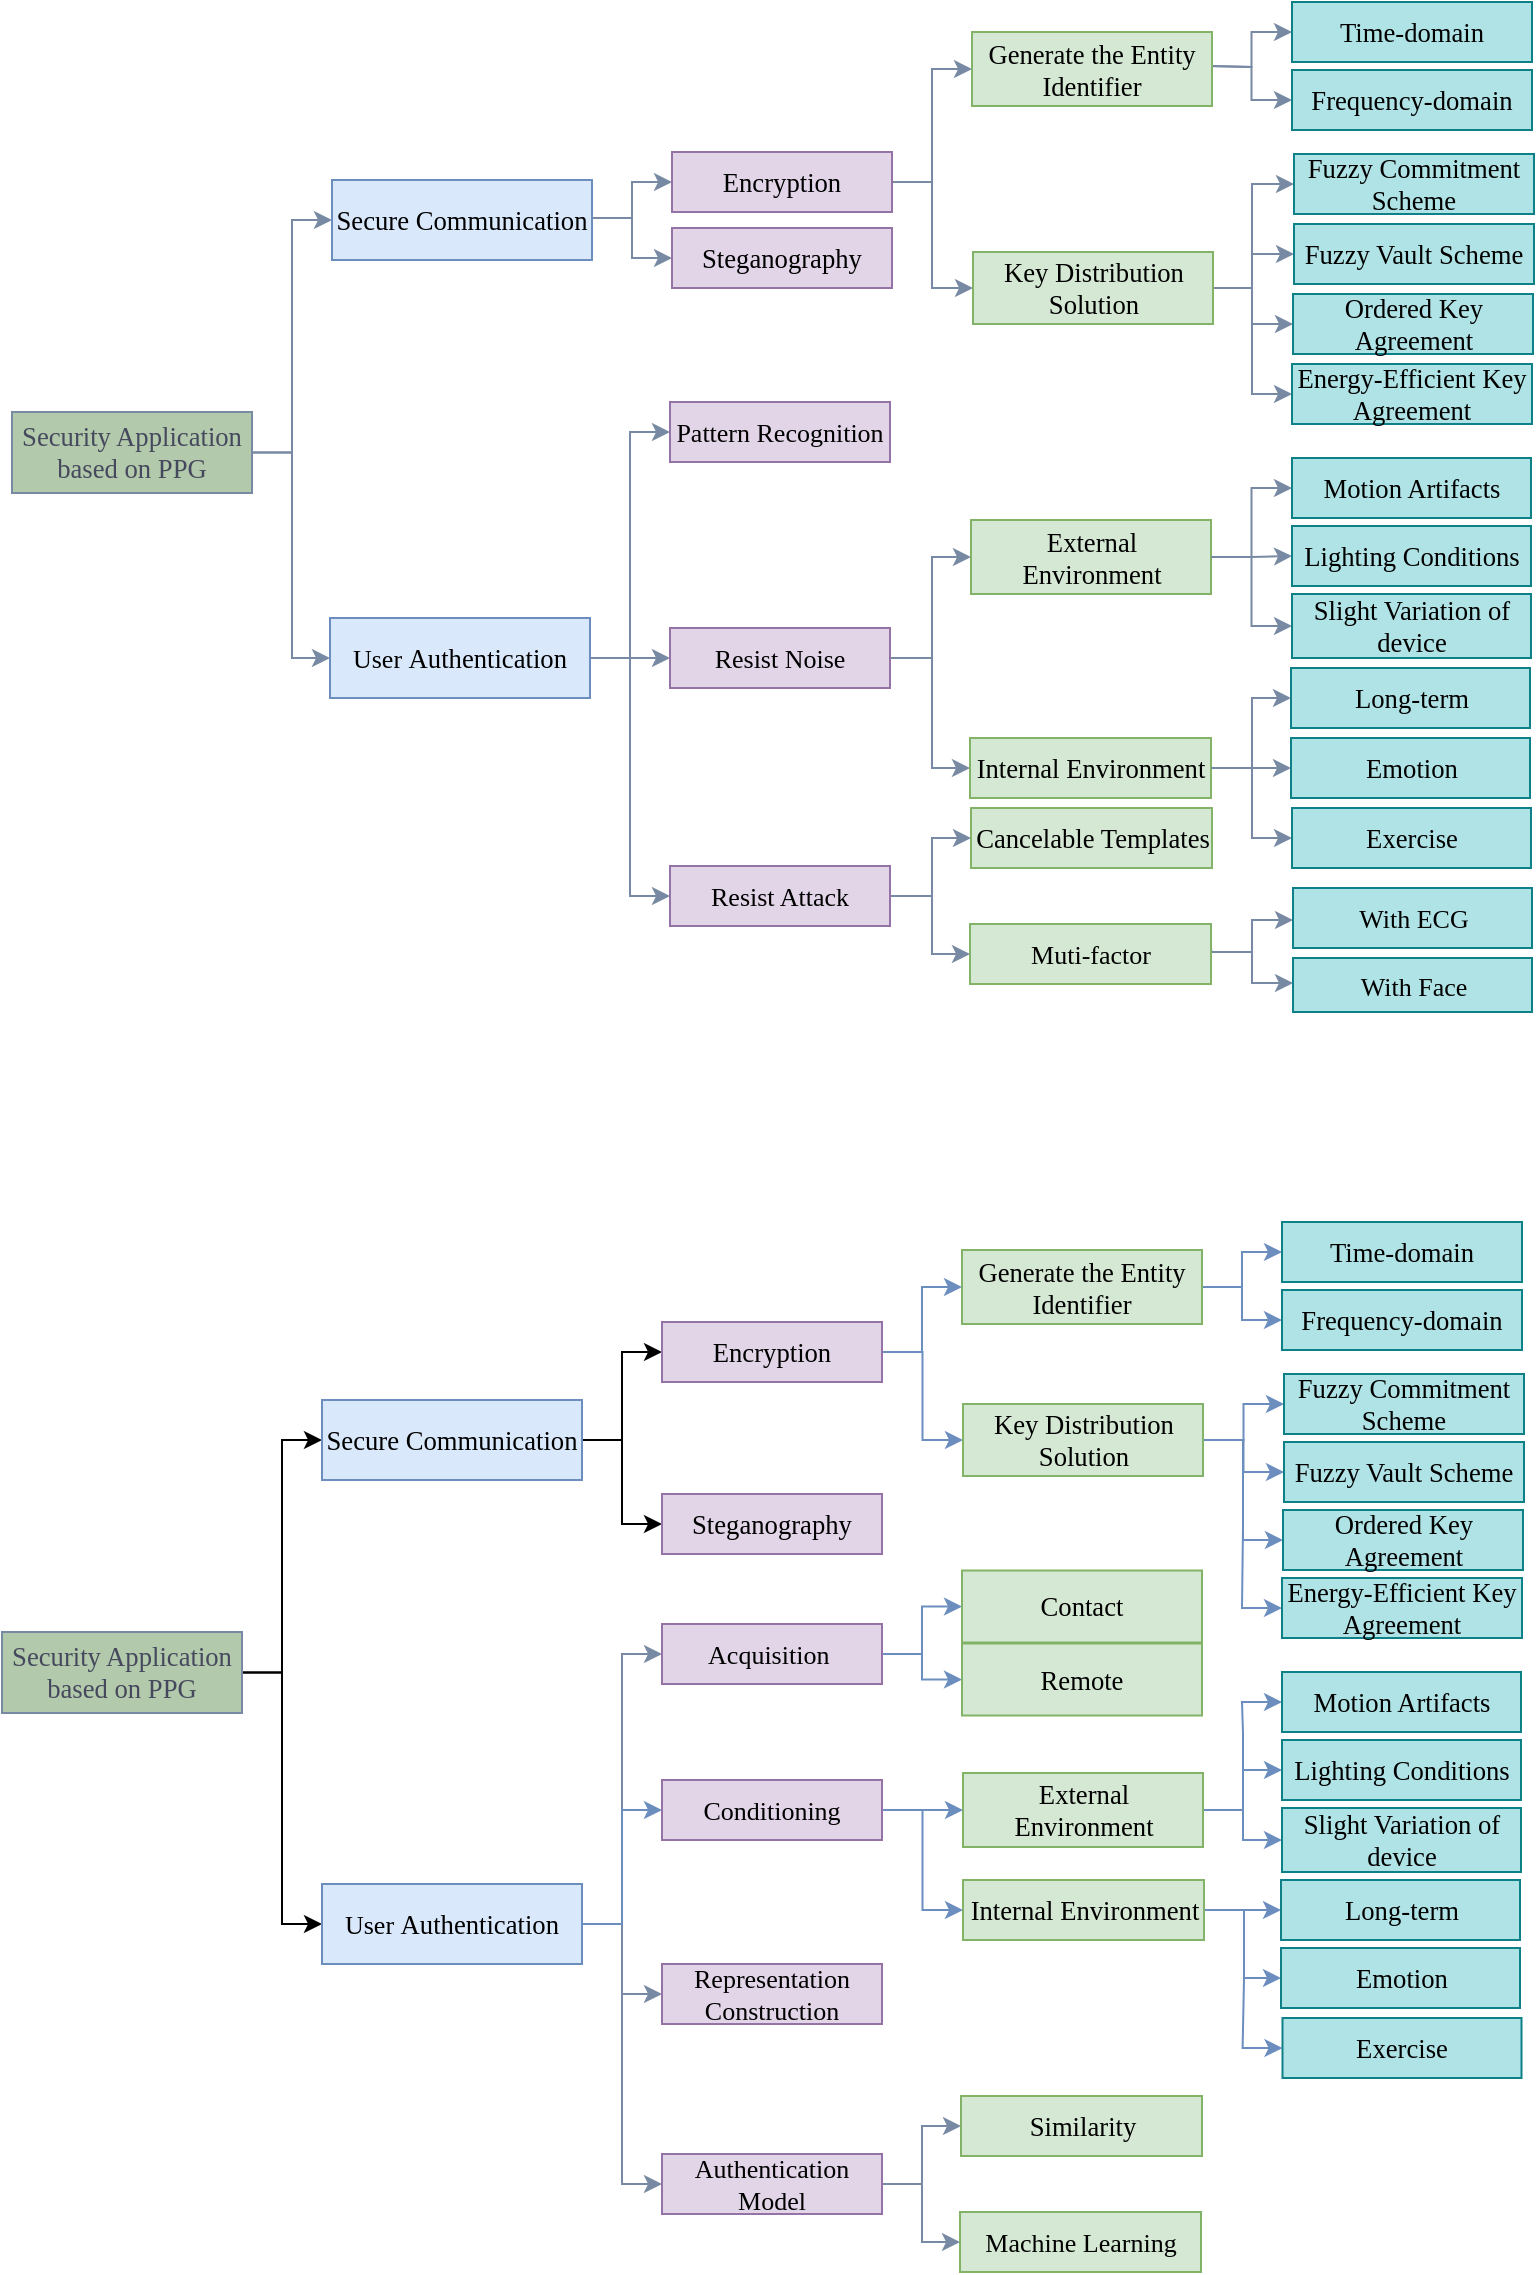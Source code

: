 <mxfile version="20.5.1" type="github">
  <diagram id="R2lEEEUBdFMjLlhIrx00" name="Page-1">
    <mxGraphModel dx="1426" dy="887" grid="1" gridSize="10" guides="1" tooltips="1" connect="1" arrows="1" fold="1" page="1" pageScale="1" pageWidth="850" pageHeight="1100" math="0" shadow="0" extFonts="Permanent Marker^https://fonts.googleapis.com/css?family=Permanent+Marker">
      <root>
        <mxCell id="0" />
        <mxCell id="1" parent="0" />
        <mxCell id="hjBMN0ESbZGBYcGNyfqj-2" style="edgeStyle=orthogonalEdgeStyle;rounded=0;orthogonalLoop=1;jettySize=auto;html=1;entryX=0;entryY=0.5;entryDx=0;entryDy=0;fillColor=#B2C9AB;strokeColor=#788AA3;fontColor=#46495D;exitX=1;exitY=0.5;exitDx=0;exitDy=0;" parent="1" source="7kK_4Ma0JGCiKMvr0xMD-1" target="hjBMN0ESbZGBYcGNyfqj-1" edge="1">
          <mxGeometry relative="1" as="geometry">
            <Array as="points">
              <mxPoint x="190" y="225" />
              <mxPoint x="190" y="109" />
            </Array>
            <mxPoint x="180" y="168.5" as="sourcePoint" />
            <mxPoint x="220" y="49" as="targetPoint" />
          </mxGeometry>
        </mxCell>
        <mxCell id="hjBMN0ESbZGBYcGNyfqj-22" style="edgeStyle=orthogonalEdgeStyle;rounded=0;orthogonalLoop=1;jettySize=auto;html=1;fillColor=#B2C9AB;strokeColor=#788AA3;fontColor=#46495D;exitX=1;exitY=0.5;exitDx=0;exitDy=0;entryX=0;entryY=0.5;entryDx=0;entryDy=0;" parent="1" source="7kK_4Ma0JGCiKMvr0xMD-1" target="O8F0JCfiDlLxA4v2om1o-1" edge="1">
          <mxGeometry relative="1" as="geometry">
            <mxPoint x="140" y="335" as="targetPoint" />
            <Array as="points">
              <mxPoint x="190" y="225" />
              <mxPoint x="190" y="328" />
            </Array>
            <mxPoint x="180" y="168.5" as="sourcePoint" />
          </mxGeometry>
        </mxCell>
        <mxCell id="7kK_4Ma0JGCiKMvr0xMD-1" value="&lt;span style=&quot;font-size: 10pt&quot;&gt;&lt;font face=&quot;Times New Roman&quot;&gt;Security Application based on PPG&lt;/font&gt;&lt;/span&gt;" style="rounded=0;whiteSpace=wrap;html=1;fillColor=#B2C9AB;strokeColor=#788AA3;fontColor=#46495D;" parent="1" vertex="1">
          <mxGeometry x="50" y="205" width="120" height="40.5" as="geometry" />
        </mxCell>
        <mxCell id="hjBMN0ESbZGBYcGNyfqj-33" style="edgeStyle=orthogonalEdgeStyle;rounded=0;orthogonalLoop=1;jettySize=auto;html=1;entryX=0;entryY=0.5;entryDx=0;entryDy=0;fillColor=#B2C9AB;strokeColor=#788AA3;exitX=1;exitY=0.5;exitDx=0;exitDy=0;fontColor=#46495D;" parent="1" source="O8F0JCfiDlLxA4v2om1o-4" target="hjBMN0ESbZGBYcGNyfqj-32" edge="1">
          <mxGeometry relative="1" as="geometry">
            <mxPoint x="586.5" y="379.93" as="sourcePoint" />
            <Array as="points">
              <mxPoint x="510" y="328" />
              <mxPoint x="510" y="277" />
            </Array>
          </mxGeometry>
        </mxCell>
        <mxCell id="hjBMN0ESbZGBYcGNyfqj-52" style="edgeStyle=orthogonalEdgeStyle;rounded=0;orthogonalLoop=1;jettySize=auto;html=1;entryX=0;entryY=0.5;entryDx=0;entryDy=0;fillColor=#B2C9AB;strokeColor=#788AA3;exitX=1;exitY=0.5;exitDx=0;exitDy=0;fontColor=#46495D;" parent="1" source="O8F0JCfiDlLxA4v2om1o-4" target="hjBMN0ESbZGBYcGNyfqj-51" edge="1">
          <mxGeometry relative="1" as="geometry">
            <mxPoint x="586.5" y="379.93" as="sourcePoint" />
            <Array as="points">
              <mxPoint x="510" y="328" />
              <mxPoint x="510" y="383" />
            </Array>
          </mxGeometry>
        </mxCell>
        <mxCell id="hjBMN0ESbZGBYcGNyfqj-8" style="edgeStyle=orthogonalEdgeStyle;rounded=0;orthogonalLoop=1;jettySize=auto;html=1;entryX=0;entryY=0.5;entryDx=0;entryDy=0;fillColor=#B2C9AB;strokeColor=#788AA3;fontColor=#46495D;" parent="1" target="hjBMN0ESbZGBYcGNyfqj-6" edge="1">
          <mxGeometry relative="1" as="geometry">
            <mxPoint x="340" y="118" as="sourcePoint" />
            <Array as="points">
              <mxPoint x="340" y="108" />
              <mxPoint x="360" y="108" />
              <mxPoint x="360" y="90" />
            </Array>
          </mxGeometry>
        </mxCell>
        <mxCell id="hjBMN0ESbZGBYcGNyfqj-9" style="edgeStyle=orthogonalEdgeStyle;rounded=0;orthogonalLoop=1;jettySize=auto;html=1;entryX=0;entryY=0.5;entryDx=0;entryDy=0;fillColor=#B2C9AB;strokeColor=#788AA3;fontColor=#46495D;" parent="1" target="hjBMN0ESbZGBYcGNyfqj-7" edge="1">
          <mxGeometry relative="1" as="geometry">
            <mxPoint x="340" y="108" as="sourcePoint" />
            <Array as="points">
              <mxPoint x="340" y="108" />
              <mxPoint x="360" y="108" />
              <mxPoint x="360" y="128" />
            </Array>
          </mxGeometry>
        </mxCell>
        <mxCell id="hjBMN0ESbZGBYcGNyfqj-1" value="&lt;span style=&quot;font-size: 10pt&quot;&gt;&lt;font face=&quot;Times New Roman&quot;&gt;Secure Communication&lt;/font&gt;&lt;/span&gt;" style="rounded=0;whiteSpace=wrap;html=1;fillColor=#dae8fc;strokeColor=#6c8ebf;" parent="1" vertex="1">
          <mxGeometry x="210" y="89" width="130" height="40" as="geometry" />
        </mxCell>
        <mxCell id="hjBMN0ESbZGBYcGNyfqj-12" style="edgeStyle=orthogonalEdgeStyle;rounded=0;orthogonalLoop=1;jettySize=auto;html=1;entryX=0;entryY=0.5;entryDx=0;entryDy=0;fillColor=#B2C9AB;strokeColor=#788AA3;fontColor=#46495D;exitX=1;exitY=0.5;exitDx=0;exitDy=0;" parent="1" source="hjBMN0ESbZGBYcGNyfqj-6" target="hjBMN0ESbZGBYcGNyfqj-10" edge="1">
          <mxGeometry relative="1" as="geometry">
            <mxPoint x="490.5" y="98.034" as="sourcePoint" />
            <Array as="points">
              <mxPoint x="510" y="90" />
              <mxPoint x="510" y="34" />
            </Array>
          </mxGeometry>
        </mxCell>
        <mxCell id="hjBMN0ESbZGBYcGNyfqj-13" style="edgeStyle=orthogonalEdgeStyle;rounded=0;orthogonalLoop=1;jettySize=auto;html=1;entryX=0;entryY=0.5;entryDx=0;entryDy=0;fillColor=#B2C9AB;strokeColor=#788AA3;fontColor=#46495D;exitX=1;exitY=0.5;exitDx=0;exitDy=0;" parent="1" source="hjBMN0ESbZGBYcGNyfqj-6" target="hjBMN0ESbZGBYcGNyfqj-11" edge="1">
          <mxGeometry relative="1" as="geometry">
            <mxPoint x="490.5" y="98.034" as="sourcePoint" />
            <Array as="points">
              <mxPoint x="510" y="90" />
              <mxPoint x="510" y="143" />
            </Array>
          </mxGeometry>
        </mxCell>
        <mxCell id="hjBMN0ESbZGBYcGNyfqj-6" value="&lt;span style=&quot;font-family: &amp;#34;noto_regular&amp;#34; ; font-size: 10pt&quot;&gt;Encryption&lt;/span&gt;" style="rounded=0;whiteSpace=wrap;html=1;fillColor=#e1d5e7;strokeColor=#9673a6;" parent="1" vertex="1">
          <mxGeometry x="380" y="75" width="110" height="30" as="geometry" />
        </mxCell>
        <mxCell id="hjBMN0ESbZGBYcGNyfqj-7" value="&lt;span style=&quot;font-family: &amp;#34;noto_regular&amp;#34; ; font-size: 10pt&quot;&gt;Steganography&lt;/span&gt;" style="rounded=0;whiteSpace=wrap;html=1;fillColor=#e1d5e7;strokeColor=#9673a6;" parent="1" vertex="1">
          <mxGeometry x="380" y="113" width="110" height="30" as="geometry" />
        </mxCell>
        <mxCell id="O8F0JCfiDlLxA4v2om1o-10" style="edgeStyle=orthogonalEdgeStyle;rounded=0;orthogonalLoop=1;jettySize=auto;html=1;entryX=0;entryY=0.5;entryDx=0;entryDy=0;fillColor=#B2C9AB;strokeColor=#788AA3;fontColor=#46495D;" parent="1" target="O8F0JCfiDlLxA4v2om1o-11" edge="1">
          <mxGeometry relative="1" as="geometry">
            <mxPoint x="676.5" y="-11" as="targetPoint" />
            <mxPoint x="648.5" y="32" as="sourcePoint" />
          </mxGeometry>
        </mxCell>
        <mxCell id="O8F0JCfiDlLxA4v2om1o-13" style="edgeStyle=orthogonalEdgeStyle;rounded=0;orthogonalLoop=1;jettySize=auto;html=1;entryX=0;entryY=0.5;entryDx=0;entryDy=0;fillColor=#B2C9AB;strokeColor=#788AA3;fontColor=#46495D;" parent="1" target="O8F0JCfiDlLxA4v2om1o-12" edge="1">
          <mxGeometry relative="1" as="geometry">
            <mxPoint x="648.5" y="32" as="sourcePoint" />
          </mxGeometry>
        </mxCell>
        <mxCell id="hjBMN0ESbZGBYcGNyfqj-10" value="&lt;span style=&quot;font-family: &amp;#34;noto_regular&amp;#34; ; font-size: 10pt&quot;&gt;Generate the Entity Identifier&lt;/span&gt;" style="rounded=0;whiteSpace=wrap;html=1;fillColor=#d5e8d4;strokeColor=#82b366;" parent="1" vertex="1">
          <mxGeometry x="530" y="15" width="120" height="37" as="geometry" />
        </mxCell>
        <mxCell id="hjBMN0ESbZGBYcGNyfqj-18" style="edgeStyle=orthogonalEdgeStyle;rounded=0;orthogonalLoop=1;jettySize=auto;html=1;entryX=0;entryY=0.5;entryDx=0;entryDy=0;fillColor=#B2C9AB;strokeColor=#788AA3;fontColor=#46495D;" parent="1" source="hjBMN0ESbZGBYcGNyfqj-11" target="hjBMN0ESbZGBYcGNyfqj-14" edge="1">
          <mxGeometry relative="1" as="geometry">
            <Array as="points">
              <mxPoint x="670" y="143" />
              <mxPoint x="670" y="91" />
            </Array>
          </mxGeometry>
        </mxCell>
        <mxCell id="hjBMN0ESbZGBYcGNyfqj-19" style="edgeStyle=orthogonalEdgeStyle;rounded=0;orthogonalLoop=1;jettySize=auto;html=1;fillColor=#B2C9AB;strokeColor=#788AA3;entryX=0;entryY=0.5;entryDx=0;entryDy=0;fontColor=#46495D;" parent="1" source="hjBMN0ESbZGBYcGNyfqj-11" target="hjBMN0ESbZGBYcGNyfqj-15" edge="1">
          <mxGeometry relative="1" as="geometry">
            <Array as="points">
              <mxPoint x="670" y="143" />
              <mxPoint x="670" y="126" />
            </Array>
          </mxGeometry>
        </mxCell>
        <mxCell id="hjBMN0ESbZGBYcGNyfqj-20" style="edgeStyle=orthogonalEdgeStyle;rounded=0;orthogonalLoop=1;jettySize=auto;html=1;entryX=0;entryY=0.5;entryDx=0;entryDy=0;fillColor=#B2C9AB;strokeColor=#788AA3;fontColor=#46495D;" parent="1" source="hjBMN0ESbZGBYcGNyfqj-11" target="hjBMN0ESbZGBYcGNyfqj-16" edge="1">
          <mxGeometry relative="1" as="geometry">
            <Array as="points">
              <mxPoint x="670" y="143" />
              <mxPoint x="670" y="161" />
            </Array>
          </mxGeometry>
        </mxCell>
        <mxCell id="hjBMN0ESbZGBYcGNyfqj-21" style="edgeStyle=orthogonalEdgeStyle;rounded=0;orthogonalLoop=1;jettySize=auto;html=1;entryX=0;entryY=0.5;entryDx=0;entryDy=0;fillColor=#B2C9AB;strokeColor=#788AA3;fontColor=#46495D;" parent="1" source="hjBMN0ESbZGBYcGNyfqj-11" target="hjBMN0ESbZGBYcGNyfqj-17" edge="1">
          <mxGeometry relative="1" as="geometry">
            <Array as="points">
              <mxPoint x="670" y="143" />
              <mxPoint x="670" y="196" />
            </Array>
          </mxGeometry>
        </mxCell>
        <mxCell id="hjBMN0ESbZGBYcGNyfqj-11" value="&lt;span style=&quot;font-family: &amp;#34;noto_regular&amp;#34; ; font-size: 10pt&quot;&gt;Key Distribution Solution&lt;/span&gt;" style="rounded=0;whiteSpace=wrap;html=1;fillColor=#d5e8d4;strokeColor=#82b366;" parent="1" vertex="1">
          <mxGeometry x="530.5" y="125" width="120" height="36" as="geometry" />
        </mxCell>
        <mxCell id="hjBMN0ESbZGBYcGNyfqj-14" value="&lt;span style=&quot;font-size: 10pt&quot;&gt;&lt;font face=&quot;Times New Roman&quot;&gt;Fuzzy Commitment Scheme&lt;/font&gt;&lt;/span&gt;" style="rounded=0;whiteSpace=wrap;html=1;fillColor=#b0e3e6;strokeColor=#0e8088;" parent="1" vertex="1">
          <mxGeometry x="691" y="76" width="120" height="30" as="geometry" />
        </mxCell>
        <mxCell id="hjBMN0ESbZGBYcGNyfqj-15" value="&lt;span style=&quot;font-family: &amp;#34;noto_regular&amp;#34; ; font-size: 10pt&quot;&gt;Fuzzy Vault Scheme&lt;/span&gt;" style="rounded=0;whiteSpace=wrap;html=1;fillColor=#b0e3e6;strokeColor=#0e8088;" parent="1" vertex="1">
          <mxGeometry x="691" y="111" width="120" height="30" as="geometry" />
        </mxCell>
        <mxCell id="hjBMN0ESbZGBYcGNyfqj-16" value="&lt;span style=&quot;font-size: 10pt&quot;&gt;&lt;font face=&quot;Times New Roman&quot;&gt;Ordered Key Agreement&lt;/font&gt;&lt;/span&gt;" style="rounded=0;whiteSpace=wrap;html=1;fillColor=#b0e3e6;strokeColor=#0e8088;" parent="1" vertex="1">
          <mxGeometry x="690.5" y="146" width="120" height="30" as="geometry" />
        </mxCell>
        <mxCell id="hjBMN0ESbZGBYcGNyfqj-17" value="&lt;span style=&quot;font-family: &amp;#34;noto_regular&amp;#34; ; font-size: 10pt&quot;&gt;Energy-Efficient Key Agreement&lt;/span&gt;" style="rounded=0;whiteSpace=wrap;html=1;fillColor=#b0e3e6;strokeColor=#0e8088;" parent="1" vertex="1">
          <mxGeometry x="690" y="181" width="120" height="30" as="geometry" />
        </mxCell>
        <mxCell id="hjBMN0ESbZGBYcGNyfqj-32" value="&lt;font face=&quot;noto_regular&quot;&gt;&lt;span style=&quot;font-size: 13.333px&quot;&gt;External Environment&lt;/span&gt;&lt;/font&gt;" style="rounded=0;whiteSpace=wrap;html=1;fillColor=#d5e8d4;strokeColor=#82b366;" parent="1" vertex="1">
          <mxGeometry x="529.5" y="259" width="120" height="37" as="geometry" />
        </mxCell>
        <mxCell id="hjBMN0ESbZGBYcGNyfqj-42" style="edgeStyle=orthogonalEdgeStyle;rounded=0;orthogonalLoop=1;jettySize=auto;html=1;entryX=0;entryY=0.5;entryDx=0;entryDy=0;fillColor=#B2C9AB;strokeColor=#788AA3;exitX=1;exitY=0.5;exitDx=0;exitDy=0;fontColor=#46495D;" parent="1" source="hjBMN0ESbZGBYcGNyfqj-32" target="hjBMN0ESbZGBYcGNyfqj-41" edge="1">
          <mxGeometry relative="1" as="geometry">
            <mxPoint x="686.5" y="341.875" as="sourcePoint" />
          </mxGeometry>
        </mxCell>
        <mxCell id="hjBMN0ESbZGBYcGNyfqj-44" style="edgeStyle=orthogonalEdgeStyle;rounded=0;orthogonalLoop=1;jettySize=auto;html=1;entryX=0;entryY=0.5;entryDx=0;entryDy=0;fillColor=#B2C9AB;strokeColor=#788AA3;exitX=1;exitY=0.5;exitDx=0;exitDy=0;fontColor=#46495D;" parent="1" source="hjBMN0ESbZGBYcGNyfqj-32" target="hjBMN0ESbZGBYcGNyfqj-43" edge="1">
          <mxGeometry relative="1" as="geometry">
            <mxPoint x="686.5" y="341.875" as="sourcePoint" />
          </mxGeometry>
        </mxCell>
        <mxCell id="hjBMN0ESbZGBYcGNyfqj-46" style="edgeStyle=orthogonalEdgeStyle;rounded=0;orthogonalLoop=1;jettySize=auto;html=1;entryX=0;entryY=0.5;entryDx=0;entryDy=0;fillColor=#B2C9AB;strokeColor=#788AA3;exitX=1;exitY=0.5;exitDx=0;exitDy=0;fontColor=#46495D;" parent="1" source="hjBMN0ESbZGBYcGNyfqj-32" target="hjBMN0ESbZGBYcGNyfqj-45" edge="1">
          <mxGeometry relative="1" as="geometry">
            <mxPoint x="686.5" y="341.875" as="sourcePoint" />
          </mxGeometry>
        </mxCell>
        <mxCell id="hjBMN0ESbZGBYcGNyfqj-41" value="&lt;font face=&quot;noto_regular&quot;&gt;&lt;span style=&quot;font-size: 13.333px&quot;&gt;Motion Artifacts&lt;/span&gt;&lt;/font&gt;" style="rounded=0;whiteSpace=wrap;html=1;fillColor=#b0e3e6;strokeColor=#0e8088;" parent="1" vertex="1">
          <mxGeometry x="690" y="228" width="119.5" height="30" as="geometry" />
        </mxCell>
        <mxCell id="hjBMN0ESbZGBYcGNyfqj-43" value="&lt;font face=&quot;noto_regular&quot;&gt;&lt;span style=&quot;font-size: 13.333px&quot;&gt;Lighting Conditions&lt;/span&gt;&lt;/font&gt;" style="rounded=0;whiteSpace=wrap;html=1;fillColor=#b0e3e6;strokeColor=#0e8088;" parent="1" vertex="1">
          <mxGeometry x="690" y="262" width="119.5" height="30" as="geometry" />
        </mxCell>
        <mxCell id="hjBMN0ESbZGBYcGNyfqj-45" value="&lt;font face=&quot;noto_regular&quot;&gt;&lt;span style=&quot;font-size: 13.333px&quot;&gt;Slight Variation of device&lt;/span&gt;&lt;/font&gt;" style="rounded=0;whiteSpace=wrap;html=1;fillColor=#b0e3e6;strokeColor=#0e8088;" parent="1" vertex="1">
          <mxGeometry x="690" y="296" width="119.5" height="32" as="geometry" />
        </mxCell>
        <mxCell id="P1gJU2RYVf4zMhqUEynG-3" style="edgeStyle=orthogonalEdgeStyle;rounded=0;orthogonalLoop=1;jettySize=auto;html=1;entryX=0;entryY=0.5;entryDx=0;entryDy=0;fillColor=#dae8fc;strokeColor=#788AA3;" parent="1" source="hjBMN0ESbZGBYcGNyfqj-51" target="P1gJU2RYVf4zMhqUEynG-2" edge="1">
          <mxGeometry relative="1" as="geometry">
            <Array as="points">
              <mxPoint x="670" y="383" />
              <mxPoint x="670" y="418" />
            </Array>
          </mxGeometry>
        </mxCell>
        <mxCell id="hjBMN0ESbZGBYcGNyfqj-51" value="&lt;p&gt;&lt;font face=&quot;noto_regular&quot;&gt;&lt;span style=&quot;font-size: 13.333px&quot;&gt;Internal Environment&lt;/span&gt;&lt;/font&gt;&lt;br&gt;&lt;/p&gt;" style="rounded=0;whiteSpace=wrap;html=1;fillColor=#d5e8d4;strokeColor=#82b366;" parent="1" vertex="1">
          <mxGeometry x="529" y="368" width="120.5" height="30" as="geometry" />
        </mxCell>
        <mxCell id="b4B3xjfFz9crl8QR97iu-2" style="edgeStyle=orthogonalEdgeStyle;rounded=0;orthogonalLoop=1;jettySize=auto;html=1;entryX=0;entryY=0.5;entryDx=0;entryDy=0;fillColor=#dae8fc;strokeColor=#788AA3;" parent="1" source="O8F0JCfiDlLxA4v2om1o-1" target="b4B3xjfFz9crl8QR97iu-1" edge="1">
          <mxGeometry relative="1" as="geometry" />
        </mxCell>
        <mxCell id="b4B3xjfFz9crl8QR97iu-9" style="edgeStyle=orthogonalEdgeStyle;rounded=0;orthogonalLoop=1;jettySize=auto;html=1;exitX=1;exitY=0.5;exitDx=0;exitDy=0;entryX=0;entryY=0.5;entryDx=0;entryDy=0;strokeColor=#788AA3;" parent="1" source="O8F0JCfiDlLxA4v2om1o-1" target="O8F0JCfiDlLxA4v2om1o-4" edge="1">
          <mxGeometry relative="1" as="geometry" />
        </mxCell>
        <mxCell id="How9pRoRXHg1b7DyR9z6-4" style="edgeStyle=orthogonalEdgeStyle;orthogonalLoop=1;jettySize=auto;html=1;entryX=0;entryY=0.5;entryDx=0;entryDy=0;shadow=0;fillColor=#dae8fc;rounded=0;strokeColor=#788AA3;" parent="1" source="O8F0JCfiDlLxA4v2om1o-1" target="How9pRoRXHg1b7DyR9z6-1" edge="1">
          <mxGeometry relative="1" as="geometry" />
        </mxCell>
        <mxCell id="O8F0JCfiDlLxA4v2om1o-1" value="&lt;font face=&quot;Times New Roman&quot;&gt;User&amp;nbsp;&lt;span style=&quot;font-size: 10pt&quot;&gt;Authentication&lt;/span&gt;&lt;/font&gt;" style="rounded=0;whiteSpace=wrap;html=1;fontSize=13;fillColor=#dae8fc;strokeColor=#6c8ebf;" parent="1" vertex="1">
          <mxGeometry x="209" y="308" width="130" height="40" as="geometry" />
        </mxCell>
        <mxCell id="O8F0JCfiDlLxA4v2om1o-4" value="&lt;font face=&quot;Times New Roman&quot;&gt;Resist Noise&lt;/font&gt;" style="rounded=0;whiteSpace=wrap;html=1;fontSize=13;fillColor=#e1d5e7;strokeColor=#9673a6;" parent="1" vertex="1">
          <mxGeometry x="379" y="313" width="110" height="30" as="geometry" />
        </mxCell>
        <mxCell id="O8F0JCfiDlLxA4v2om1o-19" style="edgeStyle=orthogonalEdgeStyle;rounded=0;orthogonalLoop=1;jettySize=auto;html=1;entryX=0;entryY=0.5;entryDx=0;entryDy=0;fillColor=#B2C9AB;strokeColor=#788AA3;fontColor=#46495D;" parent="1" edge="1">
          <mxGeometry relative="1" as="geometry">
            <mxPoint x="650" y="475" as="sourcePoint" />
            <Array as="points">
              <mxPoint x="670" y="475" />
              <mxPoint x="670" y="459" />
            </Array>
            <mxPoint x="690.5" y="459" as="targetPoint" />
          </mxGeometry>
        </mxCell>
        <mxCell id="O8F0JCfiDlLxA4v2om1o-20" style="edgeStyle=orthogonalEdgeStyle;rounded=0;orthogonalLoop=1;jettySize=auto;html=1;entryX=0;entryY=0.5;entryDx=0;entryDy=0;fillColor=#B2C9AB;strokeColor=#788AA3;fontColor=#46495D;exitX=1.001;exitY=0.474;exitDx=0;exitDy=0;exitPerimeter=0;" parent="1" edge="1">
          <mxGeometry relative="1" as="geometry">
            <Array as="points">
              <mxPoint x="650" y="475" />
              <mxPoint x="670" y="475" />
              <mxPoint x="670" y="491" />
            </Array>
            <mxPoint x="649.62" y="473.22" as="sourcePoint" />
            <mxPoint x="690.5" y="490.5" as="targetPoint" />
          </mxGeometry>
        </mxCell>
        <mxCell id="O8F0JCfiDlLxA4v2om1o-6" value="&lt;font face=&quot;Times New Roman&quot;&gt;Muti-factor&lt;/font&gt;" style="rounded=0;whiteSpace=wrap;html=1;fontSize=13;fillColor=#d5e8d4;strokeColor=#82b366;" parent="1" vertex="1">
          <mxGeometry x="529" y="461" width="120.5" height="30" as="geometry" />
        </mxCell>
        <mxCell id="O8F0JCfiDlLxA4v2om1o-11" value="&lt;font face=&quot;Times New Roman&quot;&gt;&lt;span style=&quot;font-size: 10pt&quot;&gt;Time-&lt;/span&gt;&lt;span style=&quot;font-size: 13.333px&quot;&gt;domain&lt;/span&gt;&lt;br&gt;&lt;/font&gt;" style="rounded=0;whiteSpace=wrap;html=1;fillColor=#b0e3e6;strokeColor=#0e8088;" parent="1" vertex="1">
          <mxGeometry x="690" width="120" height="30" as="geometry" />
        </mxCell>
        <mxCell id="O8F0JCfiDlLxA4v2om1o-12" value="&lt;font face=&quot;Times New Roman&quot;&gt;&lt;span style=&quot;font-size: 13.333px&quot;&gt;Frequency-domain&lt;/span&gt;&lt;br&gt;&lt;/font&gt;" style="rounded=0;whiteSpace=wrap;html=1;fillColor=#b0e3e6;strokeColor=#0e8088;" parent="1" vertex="1">
          <mxGeometry x="690" y="34" width="120" height="30" as="geometry" />
        </mxCell>
        <mxCell id="O8F0JCfiDlLxA4v2om1o-16" value="&lt;font face=&quot;Times New Roman&quot;&gt;With&amp;nbsp;ECG&lt;/font&gt;" style="whiteSpace=wrap;html=1;rounded=0;fontSize=13;strokeColor=#0e8088;fillColor=#b0e3e6;" parent="1" vertex="1">
          <mxGeometry x="690.5" y="443" width="119.5" height="30" as="geometry" />
        </mxCell>
        <mxCell id="O8F0JCfiDlLxA4v2om1o-17" value="&lt;font face=&quot;Times New Roman&quot;&gt;With&amp;nbsp;Face&lt;/font&gt;" style="whiteSpace=wrap;html=1;rounded=0;fontSize=13;strokeColor=#0e8088;fillColor=#b0e3e6;" parent="1" vertex="1">
          <mxGeometry x="690.5" y="478" width="119.5" height="27" as="geometry" />
        </mxCell>
        <mxCell id="9mRMOqYm-txZokKRFZZr-3" value="&lt;font face=&quot;noto_regular&quot;&gt;&lt;span style=&quot;font-size: 13.333px&quot;&gt;Long-term&lt;/span&gt;&lt;/font&gt;" style="rounded=0;whiteSpace=wrap;html=1;fillColor=#b0e3e6;strokeColor=#0e8088;" parent="1" vertex="1">
          <mxGeometry x="689.5" y="333" width="119.5" height="30" as="geometry" />
        </mxCell>
        <mxCell id="9mRMOqYm-txZokKRFZZr-4" style="edgeStyle=orthogonalEdgeStyle;rounded=0;orthogonalLoop=1;jettySize=auto;html=1;fillColor=#B2C9AB;exitX=1;exitY=0.5;exitDx=0;exitDy=0;fontColor=#46495D;entryX=0;entryY=0.5;entryDx=0;entryDy=0;strokeColor=#788AA3;" parent="1" source="hjBMN0ESbZGBYcGNyfqj-51" target="9mRMOqYm-txZokKRFZZr-3" edge="1">
          <mxGeometry relative="1" as="geometry">
            <mxPoint x="676.5" y="352.685" as="sourcePoint" />
            <mxPoint x="721.5" y="384.88" as="targetPoint" />
            <Array as="points">
              <mxPoint x="670" y="383" />
              <mxPoint x="670" y="348" />
            </Array>
          </mxGeometry>
        </mxCell>
        <mxCell id="9mRMOqYm-txZokKRFZZr-5" value="&lt;font face=&quot;noto_regular&quot;&gt;&lt;span style=&quot;font-size: 13.333px&quot;&gt;Emotion&lt;/span&gt;&lt;/font&gt;" style="rounded=0;whiteSpace=wrap;html=1;fillColor=#b0e3e6;strokeColor=#0e8088;" parent="1" vertex="1">
          <mxGeometry x="689.5" y="368" width="119.5" height="30" as="geometry" />
        </mxCell>
        <mxCell id="9mRMOqYm-txZokKRFZZr-6" style="edgeStyle=orthogonalEdgeStyle;rounded=0;orthogonalLoop=1;jettySize=auto;html=1;fillColor=#B2C9AB;strokeColor=#788AA3;exitX=1;exitY=0.5;exitDx=0;exitDy=0;fontColor=#46495D;entryX=0;entryY=0.5;entryDx=0;entryDy=0;" parent="1" source="hjBMN0ESbZGBYcGNyfqj-51" target="9mRMOqYm-txZokKRFZZr-5" edge="1">
          <mxGeometry relative="1" as="geometry">
            <mxPoint x="666.5" y="371.75" as="sourcePoint" />
            <mxPoint x="696.5" y="410.81" as="targetPoint" />
          </mxGeometry>
        </mxCell>
        <mxCell id="b4B3xjfFz9crl8QR97iu-1" value="&lt;font face=&quot;Times New Roman&quot;&gt;Pattern Recognition&lt;/font&gt;" style="rounded=0;whiteSpace=wrap;html=1;fontSize=13;fillColor=#e1d5e7;strokeColor=#9673a6;" parent="1" vertex="1">
          <mxGeometry x="379" y="200" width="110" height="30" as="geometry" />
        </mxCell>
        <mxCell id="b4B3xjfFz9crl8QR97iu-11" value="&lt;span style=&quot;font-family: &amp;#34;noto_regular&amp;#34; ; font-size: 10pt&quot;&gt;Cancelable Templates&lt;/span&gt;" style="rounded=0;whiteSpace=wrap;html=1;fillColor=#d5e8d4;strokeColor=#82b366;" parent="1" vertex="1">
          <mxGeometry x="529.5" y="403" width="120.5" height="30" as="geometry" />
        </mxCell>
        <mxCell id="How9pRoRXHg1b7DyR9z6-5" style="edgeStyle=orthogonalEdgeStyle;rounded=0;orthogonalLoop=1;jettySize=auto;html=1;entryX=0;entryY=0.5;entryDx=0;entryDy=0;shadow=0;fillColor=#dae8fc;strokeColor=#788AA3;" parent="1" edge="1">
          <mxGeometry relative="1" as="geometry">
            <mxPoint x="489" y="447" as="sourcePoint" />
            <mxPoint x="529" y="476" as="targetPoint" />
            <Array as="points">
              <mxPoint x="510" y="447" />
              <mxPoint x="510" y="476" />
            </Array>
          </mxGeometry>
        </mxCell>
        <mxCell id="How9pRoRXHg1b7DyR9z6-6" style="edgeStyle=orthogonalEdgeStyle;rounded=0;orthogonalLoop=1;jettySize=auto;html=1;entryX=0;entryY=0.5;entryDx=0;entryDy=0;shadow=0;fillColor=#dae8fc;strokeColor=#788AA3;" parent="1" source="How9pRoRXHg1b7DyR9z6-1" target="b4B3xjfFz9crl8QR97iu-11" edge="1">
          <mxGeometry relative="1" as="geometry">
            <Array as="points">
              <mxPoint x="510" y="447" />
              <mxPoint x="510" y="418" />
            </Array>
          </mxGeometry>
        </mxCell>
        <mxCell id="How9pRoRXHg1b7DyR9z6-1" value="&lt;font face=&quot;Times New Roman&quot;&gt;Resist Attack&lt;/font&gt;" style="rounded=0;whiteSpace=wrap;html=1;fontSize=13;fillColor=#e1d5e7;strokeColor=#9673a6;" parent="1" vertex="1">
          <mxGeometry x="379" y="432" width="110" height="30" as="geometry" />
        </mxCell>
        <mxCell id="P1gJU2RYVf4zMhqUEynG-2" value="&lt;font face=&quot;noto_regular&quot;&gt;&lt;span style=&quot;font-size: 13.333px&quot;&gt;Exercise&lt;/span&gt;&lt;/font&gt;" style="rounded=0;whiteSpace=wrap;html=1;fillColor=#b0e3e6;strokeColor=#0e8088;" parent="1" vertex="1">
          <mxGeometry x="690" y="403" width="119.5" height="30" as="geometry" />
        </mxCell>
        <mxCell id="SGGFD_9R_HXyIy6GRMr9-72" style="edgeStyle=orthogonalEdgeStyle;rounded=0;orthogonalLoop=1;jettySize=auto;html=1;entryX=0;entryY=0.5;entryDx=0;entryDy=0;" edge="1" parent="1" source="SGGFD_9R_HXyIy6GRMr9-3" target="SGGFD_9R_HXyIy6GRMr9-8">
          <mxGeometry relative="1" as="geometry" />
        </mxCell>
        <mxCell id="SGGFD_9R_HXyIy6GRMr9-73" style="edgeStyle=orthogonalEdgeStyle;rounded=0;orthogonalLoop=1;jettySize=auto;html=1;entryX=0;entryY=0.5;entryDx=0;entryDy=0;" edge="1" parent="1" source="SGGFD_9R_HXyIy6GRMr9-3" target="SGGFD_9R_HXyIy6GRMr9-37">
          <mxGeometry relative="1" as="geometry" />
        </mxCell>
        <mxCell id="SGGFD_9R_HXyIy6GRMr9-3" value="&lt;span style=&quot;font-size: 10pt&quot;&gt;&lt;font face=&quot;Times New Roman&quot;&gt;Security Application based on PPG&lt;/font&gt;&lt;/span&gt;" style="rounded=0;whiteSpace=wrap;html=1;fillColor=#B2C9AB;strokeColor=#788AA3;fontColor=#46495D;" vertex="1" parent="1">
          <mxGeometry x="45" y="815" width="120" height="40.5" as="geometry" />
        </mxCell>
        <mxCell id="SGGFD_9R_HXyIy6GRMr9-99" style="edgeStyle=orthogonalEdgeStyle;rounded=0;orthogonalLoop=1;jettySize=auto;html=1;entryX=0;entryY=0.5;entryDx=0;entryDy=0;" edge="1" parent="1" source="SGGFD_9R_HXyIy6GRMr9-8" target="SGGFD_9R_HXyIy6GRMr9-11">
          <mxGeometry relative="1" as="geometry" />
        </mxCell>
        <mxCell id="SGGFD_9R_HXyIy6GRMr9-100" style="edgeStyle=orthogonalEdgeStyle;rounded=0;orthogonalLoop=1;jettySize=auto;html=1;entryX=0;entryY=0.5;entryDx=0;entryDy=0;" edge="1" parent="1" source="SGGFD_9R_HXyIy6GRMr9-8" target="SGGFD_9R_HXyIy6GRMr9-12">
          <mxGeometry relative="1" as="geometry" />
        </mxCell>
        <mxCell id="SGGFD_9R_HXyIy6GRMr9-8" value="&lt;span style=&quot;font-size: 10pt&quot;&gt;&lt;font face=&quot;Times New Roman&quot;&gt;Secure Communication&lt;/font&gt;&lt;/span&gt;" style="rounded=0;whiteSpace=wrap;html=1;fillColor=#dae8fc;strokeColor=#6c8ebf;" vertex="1" parent="1">
          <mxGeometry x="205" y="699" width="130" height="40" as="geometry" />
        </mxCell>
        <mxCell id="SGGFD_9R_HXyIy6GRMr9-79" style="edgeStyle=orthogonalEdgeStyle;rounded=0;orthogonalLoop=1;jettySize=auto;html=1;entryX=0;entryY=0.5;entryDx=0;entryDy=0;fillColor=#dae8fc;strokeColor=#6c8ebf;" edge="1" parent="1" source="SGGFD_9R_HXyIy6GRMr9-11" target="SGGFD_9R_HXyIy6GRMr9-15">
          <mxGeometry relative="1" as="geometry" />
        </mxCell>
        <mxCell id="SGGFD_9R_HXyIy6GRMr9-80" style="edgeStyle=orthogonalEdgeStyle;rounded=0;orthogonalLoop=1;jettySize=auto;html=1;entryX=0;entryY=0.5;entryDx=0;entryDy=0;fillColor=#dae8fc;strokeColor=#6c8ebf;" edge="1" parent="1" source="SGGFD_9R_HXyIy6GRMr9-11" target="SGGFD_9R_HXyIy6GRMr9-20">
          <mxGeometry relative="1" as="geometry" />
        </mxCell>
        <mxCell id="SGGFD_9R_HXyIy6GRMr9-11" value="&lt;span style=&quot;font-family: &amp;#34;noto_regular&amp;#34; ; font-size: 10pt&quot;&gt;Encryption&lt;/span&gt;" style="rounded=0;whiteSpace=wrap;html=1;fillColor=#e1d5e7;strokeColor=#9673a6;" vertex="1" parent="1">
          <mxGeometry x="375" y="660" width="110" height="30" as="geometry" />
        </mxCell>
        <mxCell id="SGGFD_9R_HXyIy6GRMr9-12" value="&lt;span style=&quot;font-family: &amp;#34;noto_regular&amp;#34; ; font-size: 10pt&quot;&gt;Steganography&lt;/span&gt;" style="rounded=0;whiteSpace=wrap;html=1;fillColor=#e1d5e7;strokeColor=#9673a6;" vertex="1" parent="1">
          <mxGeometry x="375" y="746" width="110" height="30" as="geometry" />
        </mxCell>
        <mxCell id="SGGFD_9R_HXyIy6GRMr9-77" style="edgeStyle=orthogonalEdgeStyle;rounded=0;orthogonalLoop=1;jettySize=auto;html=1;entryX=0;entryY=0.5;entryDx=0;entryDy=0;fillColor=#dae8fc;strokeColor=#6c8ebf;" edge="1" parent="1" source="SGGFD_9R_HXyIy6GRMr9-15" target="SGGFD_9R_HXyIy6GRMr9-42">
          <mxGeometry relative="1" as="geometry" />
        </mxCell>
        <mxCell id="SGGFD_9R_HXyIy6GRMr9-78" style="edgeStyle=orthogonalEdgeStyle;rounded=0;orthogonalLoop=1;jettySize=auto;html=1;fillColor=#dae8fc;strokeColor=#6c8ebf;" edge="1" parent="1" source="SGGFD_9R_HXyIy6GRMr9-15" target="SGGFD_9R_HXyIy6GRMr9-43">
          <mxGeometry relative="1" as="geometry" />
        </mxCell>
        <mxCell id="SGGFD_9R_HXyIy6GRMr9-15" value="&lt;span style=&quot;font-family: &amp;#34;noto_regular&amp;#34; ; font-size: 10pt&quot;&gt;Generate the Entity Identifier&lt;/span&gt;" style="rounded=0;whiteSpace=wrap;html=1;fillColor=#d5e8d4;strokeColor=#82b366;" vertex="1" parent="1">
          <mxGeometry x="525" y="624" width="120" height="37" as="geometry" />
        </mxCell>
        <mxCell id="SGGFD_9R_HXyIy6GRMr9-81" style="edgeStyle=orthogonalEdgeStyle;rounded=0;orthogonalLoop=1;jettySize=auto;html=1;entryX=0;entryY=0.5;entryDx=0;entryDy=0;fillColor=#dae8fc;strokeColor=#6c8ebf;" edge="1" parent="1" source="SGGFD_9R_HXyIy6GRMr9-20" target="SGGFD_9R_HXyIy6GRMr9-21">
          <mxGeometry relative="1" as="geometry" />
        </mxCell>
        <mxCell id="SGGFD_9R_HXyIy6GRMr9-82" style="edgeStyle=orthogonalEdgeStyle;rounded=0;orthogonalLoop=1;jettySize=auto;html=1;entryX=0;entryY=0.5;entryDx=0;entryDy=0;fillColor=#dae8fc;strokeColor=#6c8ebf;" edge="1" parent="1" source="SGGFD_9R_HXyIy6GRMr9-20" target="SGGFD_9R_HXyIy6GRMr9-22">
          <mxGeometry relative="1" as="geometry" />
        </mxCell>
        <mxCell id="SGGFD_9R_HXyIy6GRMr9-83" style="edgeStyle=orthogonalEdgeStyle;rounded=0;orthogonalLoop=1;jettySize=auto;html=1;entryX=0;entryY=0.5;entryDx=0;entryDy=0;fillColor=#dae8fc;strokeColor=#6c8ebf;" edge="1" parent="1" source="SGGFD_9R_HXyIy6GRMr9-20" target="SGGFD_9R_HXyIy6GRMr9-23">
          <mxGeometry relative="1" as="geometry" />
        </mxCell>
        <mxCell id="SGGFD_9R_HXyIy6GRMr9-84" style="edgeStyle=orthogonalEdgeStyle;rounded=0;orthogonalLoop=1;jettySize=auto;html=1;entryX=0;entryY=0.5;entryDx=0;entryDy=0;fillColor=#dae8fc;strokeColor=#6c8ebf;" edge="1" parent="1" source="SGGFD_9R_HXyIy6GRMr9-20" target="SGGFD_9R_HXyIy6GRMr9-24">
          <mxGeometry relative="1" as="geometry" />
        </mxCell>
        <mxCell id="SGGFD_9R_HXyIy6GRMr9-20" value="&lt;span style=&quot;font-family: &amp;#34;noto_regular&amp;#34; ; font-size: 10pt&quot;&gt;Key Distribution Solution&lt;/span&gt;" style="rounded=0;whiteSpace=wrap;html=1;fillColor=#d5e8d4;strokeColor=#82b366;" vertex="1" parent="1">
          <mxGeometry x="525.5" y="701" width="120" height="36" as="geometry" />
        </mxCell>
        <mxCell id="SGGFD_9R_HXyIy6GRMr9-21" value="&lt;span style=&quot;font-size: 10pt&quot;&gt;&lt;font face=&quot;Times New Roman&quot;&gt;Fuzzy Commitment Scheme&lt;/font&gt;&lt;/span&gt;" style="rounded=0;whiteSpace=wrap;html=1;fillColor=#b0e3e6;strokeColor=#0e8088;" vertex="1" parent="1">
          <mxGeometry x="686" y="686" width="120" height="30" as="geometry" />
        </mxCell>
        <mxCell id="SGGFD_9R_HXyIy6GRMr9-22" value="&lt;span style=&quot;font-family: &amp;#34;noto_regular&amp;#34; ; font-size: 10pt&quot;&gt;Fuzzy Vault Scheme&lt;/span&gt;" style="rounded=0;whiteSpace=wrap;html=1;fillColor=#b0e3e6;strokeColor=#0e8088;" vertex="1" parent="1">
          <mxGeometry x="686" y="720" width="120" height="30" as="geometry" />
        </mxCell>
        <mxCell id="SGGFD_9R_HXyIy6GRMr9-23" value="&lt;span style=&quot;font-size: 10pt&quot;&gt;&lt;font face=&quot;Times New Roman&quot;&gt;Ordered Key Agreement&lt;/font&gt;&lt;/span&gt;" style="rounded=0;whiteSpace=wrap;html=1;fillColor=#b0e3e6;strokeColor=#0e8088;" vertex="1" parent="1">
          <mxGeometry x="685.5" y="754" width="120" height="30" as="geometry" />
        </mxCell>
        <mxCell id="SGGFD_9R_HXyIy6GRMr9-24" value="&lt;span style=&quot;font-family: &amp;#34;noto_regular&amp;#34; ; font-size: 10pt&quot;&gt;Energy-Efficient Key Agreement&lt;/span&gt;" style="rounded=0;whiteSpace=wrap;html=1;fillColor=#b0e3e6;strokeColor=#0e8088;" vertex="1" parent="1">
          <mxGeometry x="685" y="788" width="120" height="30" as="geometry" />
        </mxCell>
        <mxCell id="SGGFD_9R_HXyIy6GRMr9-89" style="edgeStyle=orthogonalEdgeStyle;rounded=0;orthogonalLoop=1;jettySize=auto;html=1;entryX=0;entryY=0.5;entryDx=0;entryDy=0;fillColor=#dae8fc;strokeColor=#6c8ebf;" edge="1" parent="1" source="SGGFD_9R_HXyIy6GRMr9-25" target="SGGFD_9R_HXyIy6GRMr9-29">
          <mxGeometry relative="1" as="geometry" />
        </mxCell>
        <mxCell id="SGGFD_9R_HXyIy6GRMr9-90" style="edgeStyle=orthogonalEdgeStyle;rounded=0;orthogonalLoop=1;jettySize=auto;html=1;entryX=0;entryY=0.5;entryDx=0;entryDy=0;fillColor=#dae8fc;strokeColor=#6c8ebf;" edge="1" parent="1" source="SGGFD_9R_HXyIy6GRMr9-25" target="SGGFD_9R_HXyIy6GRMr9-30">
          <mxGeometry relative="1" as="geometry" />
        </mxCell>
        <mxCell id="SGGFD_9R_HXyIy6GRMr9-91" style="edgeStyle=orthogonalEdgeStyle;rounded=0;orthogonalLoop=1;jettySize=auto;html=1;entryX=0;entryY=0.5;entryDx=0;entryDy=0;fillColor=#dae8fc;strokeColor=#6c8ebf;" edge="1" parent="1" source="SGGFD_9R_HXyIy6GRMr9-25" target="SGGFD_9R_HXyIy6GRMr9-31">
          <mxGeometry relative="1" as="geometry" />
        </mxCell>
        <mxCell id="SGGFD_9R_HXyIy6GRMr9-25" value="&lt;font face=&quot;noto_regular&quot;&gt;&lt;span style=&quot;font-size: 13.333px&quot;&gt;External Environment&lt;/span&gt;&lt;/font&gt;" style="rounded=0;whiteSpace=wrap;html=1;fillColor=#d5e8d4;strokeColor=#82b366;" vertex="1" parent="1">
          <mxGeometry x="525.5" y="885.5" width="120" height="37" as="geometry" />
        </mxCell>
        <mxCell id="SGGFD_9R_HXyIy6GRMr9-29" value="&lt;font face=&quot;noto_regular&quot;&gt;&lt;span style=&quot;font-size: 13.333px&quot;&gt;Motion Artifacts&lt;/span&gt;&lt;/font&gt;" style="rounded=0;whiteSpace=wrap;html=1;fillColor=#b0e3e6;strokeColor=#0e8088;" vertex="1" parent="1">
          <mxGeometry x="685" y="835" width="119.5" height="30" as="geometry" />
        </mxCell>
        <mxCell id="SGGFD_9R_HXyIy6GRMr9-30" value="&lt;font face=&quot;noto_regular&quot;&gt;&lt;span style=&quot;font-size: 13.333px&quot;&gt;Lighting Conditions&lt;/span&gt;&lt;/font&gt;" style="rounded=0;whiteSpace=wrap;html=1;fillColor=#b0e3e6;strokeColor=#0e8088;" vertex="1" parent="1">
          <mxGeometry x="685" y="869" width="119.5" height="30" as="geometry" />
        </mxCell>
        <mxCell id="SGGFD_9R_HXyIy6GRMr9-31" value="&lt;font face=&quot;noto_regular&quot;&gt;&lt;span style=&quot;font-size: 13.333px&quot;&gt;Slight Variation of device&lt;/span&gt;&lt;/font&gt;" style="rounded=0;whiteSpace=wrap;html=1;fillColor=#b0e3e6;strokeColor=#0e8088;" vertex="1" parent="1">
          <mxGeometry x="685" y="903" width="119.5" height="32" as="geometry" />
        </mxCell>
        <mxCell id="SGGFD_9R_HXyIy6GRMr9-92" style="edgeStyle=orthogonalEdgeStyle;rounded=0;orthogonalLoop=1;jettySize=auto;html=1;entryX=0;entryY=0.5;entryDx=0;entryDy=0;fillColor=#dae8fc;strokeColor=#6c8ebf;" edge="1" parent="1" source="SGGFD_9R_HXyIy6GRMr9-33" target="SGGFD_9R_HXyIy6GRMr9-46">
          <mxGeometry relative="1" as="geometry" />
        </mxCell>
        <mxCell id="SGGFD_9R_HXyIy6GRMr9-94" style="edgeStyle=orthogonalEdgeStyle;rounded=0;orthogonalLoop=1;jettySize=auto;html=1;entryX=0;entryY=0.5;entryDx=0;entryDy=0;fillColor=#dae8fc;strokeColor=#6c8ebf;" edge="1" parent="1" source="SGGFD_9R_HXyIy6GRMr9-33" target="SGGFD_9R_HXyIy6GRMr9-48">
          <mxGeometry relative="1" as="geometry" />
        </mxCell>
        <mxCell id="SGGFD_9R_HXyIy6GRMr9-98" style="edgeStyle=orthogonalEdgeStyle;rounded=0;orthogonalLoop=1;jettySize=auto;html=1;entryX=0;entryY=0.5;entryDx=0;entryDy=0;fillColor=#dae8fc;strokeColor=#6c8ebf;" edge="1" parent="1" source="SGGFD_9R_HXyIy6GRMr9-33" target="SGGFD_9R_HXyIy6GRMr9-97">
          <mxGeometry relative="1" as="geometry" />
        </mxCell>
        <mxCell id="SGGFD_9R_HXyIy6GRMr9-33" value="&lt;p&gt;&lt;font face=&quot;noto_regular&quot;&gt;&lt;span style=&quot;font-size: 13.333px&quot;&gt;Internal Environment&lt;/span&gt;&lt;/font&gt;&lt;br&gt;&lt;/p&gt;" style="rounded=0;whiteSpace=wrap;html=1;fillColor=#d5e8d4;strokeColor=#82b366;" vertex="1" parent="1">
          <mxGeometry x="525.5" y="939" width="120.5" height="30" as="geometry" />
        </mxCell>
        <mxCell id="SGGFD_9R_HXyIy6GRMr9-34" style="edgeStyle=orthogonalEdgeStyle;rounded=0;orthogonalLoop=1;jettySize=auto;html=1;entryX=0;entryY=0.5;entryDx=0;entryDy=0;fillColor=#dae8fc;strokeColor=#788AA3;" edge="1" parent="1" source="SGGFD_9R_HXyIy6GRMr9-37" target="SGGFD_9R_HXyIy6GRMr9-50">
          <mxGeometry relative="1" as="geometry" />
        </mxCell>
        <mxCell id="SGGFD_9R_HXyIy6GRMr9-35" style="edgeStyle=orthogonalEdgeStyle;rounded=0;orthogonalLoop=1;jettySize=auto;html=1;exitX=1;exitY=0.5;exitDx=0;exitDy=0;entryX=0;entryY=0.5;entryDx=0;entryDy=0;strokeColor=#788AA3;" edge="1" parent="1" source="SGGFD_9R_HXyIy6GRMr9-37" target="SGGFD_9R_HXyIy6GRMr9-38">
          <mxGeometry relative="1" as="geometry" />
        </mxCell>
        <mxCell id="SGGFD_9R_HXyIy6GRMr9-36" style="edgeStyle=orthogonalEdgeStyle;orthogonalLoop=1;jettySize=auto;html=1;entryX=0;entryY=0.5;entryDx=0;entryDy=0;shadow=0;fillColor=#dae8fc;rounded=0;strokeColor=#788AA3;" edge="1" parent="1" source="SGGFD_9R_HXyIy6GRMr9-37" target="SGGFD_9R_HXyIy6GRMr9-54">
          <mxGeometry relative="1" as="geometry" />
        </mxCell>
        <mxCell id="SGGFD_9R_HXyIy6GRMr9-93" style="edgeStyle=orthogonalEdgeStyle;rounded=0;orthogonalLoop=1;jettySize=auto;html=1;entryX=0;entryY=0.5;entryDx=0;entryDy=0;fillColor=#dae8fc;strokeColor=#6c8ebf;" edge="1" parent="1" source="SGGFD_9R_HXyIy6GRMr9-37" target="SGGFD_9R_HXyIy6GRMr9-56">
          <mxGeometry relative="1" as="geometry" />
        </mxCell>
        <mxCell id="SGGFD_9R_HXyIy6GRMr9-37" value="&lt;font face=&quot;Times New Roman&quot;&gt;User&amp;nbsp;&lt;span style=&quot;font-size: 10pt&quot;&gt;Authentication&lt;/span&gt;&lt;/font&gt;" style="rounded=0;whiteSpace=wrap;html=1;fontSize=13;fillColor=#dae8fc;strokeColor=#6c8ebf;" vertex="1" parent="1">
          <mxGeometry x="205" y="941" width="130" height="40" as="geometry" />
        </mxCell>
        <mxCell id="SGGFD_9R_HXyIy6GRMr9-38" value="&lt;font face=&quot;Times New Roman&quot;&gt;Representation Construction&lt;/font&gt;" style="rounded=0;whiteSpace=wrap;html=1;fontSize=13;fillColor=#e1d5e7;strokeColor=#9673a6;" vertex="1" parent="1">
          <mxGeometry x="375" y="981" width="110" height="30" as="geometry" />
        </mxCell>
        <mxCell id="SGGFD_9R_HXyIy6GRMr9-41" value="&lt;font face=&quot;Times New Roman&quot;&gt;Machine Learning&lt;/font&gt;" style="rounded=0;whiteSpace=wrap;html=1;fontSize=13;fillColor=#d5e8d4;strokeColor=#82b366;" vertex="1" parent="1">
          <mxGeometry x="524" y="1105" width="120.5" height="30" as="geometry" />
        </mxCell>
        <mxCell id="SGGFD_9R_HXyIy6GRMr9-42" value="&lt;font face=&quot;Times New Roman&quot;&gt;&lt;span style=&quot;font-size: 10pt&quot;&gt;Time-&lt;/span&gt;&lt;span style=&quot;font-size: 13.333px&quot;&gt;domain&lt;/span&gt;&lt;br&gt;&lt;/font&gt;" style="rounded=0;whiteSpace=wrap;html=1;fillColor=#b0e3e6;strokeColor=#0e8088;" vertex="1" parent="1">
          <mxGeometry x="685" y="610" width="120" height="30" as="geometry" />
        </mxCell>
        <mxCell id="SGGFD_9R_HXyIy6GRMr9-43" value="&lt;font face=&quot;Times New Roman&quot;&gt;&lt;span style=&quot;font-size: 13.333px&quot;&gt;Frequency-domain&lt;/span&gt;&lt;br&gt;&lt;/font&gt;" style="rounded=0;whiteSpace=wrap;html=1;fillColor=#b0e3e6;strokeColor=#0e8088;" vertex="1" parent="1">
          <mxGeometry x="685" y="644" width="120" height="30" as="geometry" />
        </mxCell>
        <mxCell id="SGGFD_9R_HXyIy6GRMr9-46" value="&lt;font face=&quot;noto_regular&quot;&gt;&lt;span style=&quot;font-size: 13.333px&quot;&gt;Long-term&lt;/span&gt;&lt;/font&gt;" style="rounded=0;whiteSpace=wrap;html=1;fillColor=#b0e3e6;strokeColor=#0e8088;" vertex="1" parent="1">
          <mxGeometry x="684.5" y="939" width="119.5" height="30" as="geometry" />
        </mxCell>
        <mxCell id="SGGFD_9R_HXyIy6GRMr9-48" value="&lt;font face=&quot;noto_regular&quot;&gt;&lt;span style=&quot;font-size: 13.333px&quot;&gt;Emotion&lt;/span&gt;&lt;/font&gt;" style="rounded=0;whiteSpace=wrap;html=1;fillColor=#b0e3e6;strokeColor=#0e8088;" vertex="1" parent="1">
          <mxGeometry x="684.5" y="973" width="119.5" height="30" as="geometry" />
        </mxCell>
        <mxCell id="SGGFD_9R_HXyIy6GRMr9-85" style="edgeStyle=orthogonalEdgeStyle;rounded=0;orthogonalLoop=1;jettySize=auto;html=1;fillColor=#dae8fc;strokeColor=#6c8ebf;" edge="1" parent="1" source="SGGFD_9R_HXyIy6GRMr9-50" target="SGGFD_9R_HXyIy6GRMr9-76">
          <mxGeometry relative="1" as="geometry" />
        </mxCell>
        <mxCell id="SGGFD_9R_HXyIy6GRMr9-86" style="edgeStyle=orthogonalEdgeStyle;rounded=0;orthogonalLoop=1;jettySize=auto;html=1;entryX=0;entryY=0.5;entryDx=0;entryDy=0;fillColor=#dae8fc;strokeColor=#6c8ebf;" edge="1" parent="1" source="SGGFD_9R_HXyIy6GRMr9-50" target="SGGFD_9R_HXyIy6GRMr9-75">
          <mxGeometry relative="1" as="geometry" />
        </mxCell>
        <mxCell id="SGGFD_9R_HXyIy6GRMr9-50" value="&lt;font face=&quot;Times New Roman&quot;&gt;Acquisition&amp;nbsp;&lt;/font&gt;" style="rounded=0;whiteSpace=wrap;html=1;fontSize=13;fillColor=#e1d5e7;strokeColor=#9673a6;" vertex="1" parent="1">
          <mxGeometry x="375" y="811" width="110" height="30" as="geometry" />
        </mxCell>
        <mxCell id="SGGFD_9R_HXyIy6GRMr9-51" value="&lt;font face=&quot;noto_regular&quot;&gt;&lt;span style=&quot;font-size: 13.333px;&quot;&gt;Similarity&lt;/span&gt;&lt;/font&gt;" style="rounded=0;whiteSpace=wrap;html=1;fillColor=#d5e8d4;strokeColor=#82b366;" vertex="1" parent="1">
          <mxGeometry x="524.5" y="1047" width="120.5" height="30" as="geometry" />
        </mxCell>
        <mxCell id="SGGFD_9R_HXyIy6GRMr9-52" style="edgeStyle=orthogonalEdgeStyle;rounded=0;orthogonalLoop=1;jettySize=auto;html=1;entryX=0;entryY=0.5;entryDx=0;entryDy=0;shadow=0;fillColor=#dae8fc;strokeColor=#788AA3;" edge="1" parent="1">
          <mxGeometry relative="1" as="geometry">
            <mxPoint x="484" y="1091" as="sourcePoint" />
            <mxPoint x="524" y="1120" as="targetPoint" />
            <Array as="points">
              <mxPoint x="505" y="1091" />
              <mxPoint x="505" y="1120" />
            </Array>
          </mxGeometry>
        </mxCell>
        <mxCell id="SGGFD_9R_HXyIy6GRMr9-53" style="edgeStyle=orthogonalEdgeStyle;rounded=0;orthogonalLoop=1;jettySize=auto;html=1;entryX=0;entryY=0.5;entryDx=0;entryDy=0;shadow=0;fillColor=#dae8fc;strokeColor=#788AA3;" edge="1" parent="1" source="SGGFD_9R_HXyIy6GRMr9-54" target="SGGFD_9R_HXyIy6GRMr9-51">
          <mxGeometry relative="1" as="geometry">
            <Array as="points">
              <mxPoint x="505" y="1091" />
              <mxPoint x="505" y="1062" />
            </Array>
          </mxGeometry>
        </mxCell>
        <mxCell id="SGGFD_9R_HXyIy6GRMr9-54" value="&lt;font face=&quot;Times New Roman&quot;&gt;Authentication Model&lt;/font&gt;" style="rounded=0;whiteSpace=wrap;html=1;fontSize=13;fillColor=#e1d5e7;strokeColor=#9673a6;" vertex="1" parent="1">
          <mxGeometry x="375" y="1076" width="110" height="30" as="geometry" />
        </mxCell>
        <mxCell id="SGGFD_9R_HXyIy6GRMr9-58" style="edgeStyle=orthogonalEdgeStyle;rounded=0;orthogonalLoop=1;jettySize=auto;html=1;entryX=0;entryY=0.5;entryDx=0;entryDy=0;fillColor=#dae8fc;strokeColor=#6c8ebf;" edge="1" parent="1" source="SGGFD_9R_HXyIy6GRMr9-56" target="SGGFD_9R_HXyIy6GRMr9-33">
          <mxGeometry relative="1" as="geometry" />
        </mxCell>
        <mxCell id="SGGFD_9R_HXyIy6GRMr9-70" style="edgeStyle=orthogonalEdgeStyle;rounded=0;orthogonalLoop=1;jettySize=auto;html=1;entryX=0;entryY=0.5;entryDx=0;entryDy=0;fillColor=#dae8fc;strokeColor=#6c8ebf;" edge="1" parent="1" source="SGGFD_9R_HXyIy6GRMr9-56" target="SGGFD_9R_HXyIy6GRMr9-25">
          <mxGeometry relative="1" as="geometry" />
        </mxCell>
        <mxCell id="SGGFD_9R_HXyIy6GRMr9-56" value="&lt;span style=&quot;font-family: &amp;quot;Times New Roman&amp;quot;;&quot;&gt;Conditioning&lt;/span&gt;" style="rounded=0;whiteSpace=wrap;html=1;fontSize=13;fillColor=#e1d5e7;strokeColor=#9673a6;" vertex="1" parent="1">
          <mxGeometry x="375" y="889" width="110" height="30" as="geometry" />
        </mxCell>
        <mxCell id="SGGFD_9R_HXyIy6GRMr9-75" value="&lt;font face=&quot;noto_regular&quot;&gt;&lt;span style=&quot;font-size: 13.333px;&quot;&gt;Contact&lt;/span&gt;&lt;/font&gt;" style="rounded=0;whiteSpace=wrap;html=1;fillColor=#d5e8d4;strokeColor=#82b366;" vertex="1" parent="1">
          <mxGeometry x="525" y="784.25" width="120" height="36" as="geometry" />
        </mxCell>
        <mxCell id="SGGFD_9R_HXyIy6GRMr9-76" value="&lt;font face=&quot;noto_regular&quot;&gt;&lt;span style=&quot;font-size: 13.333px;&quot;&gt;Remote&lt;/span&gt;&lt;/font&gt;" style="rounded=0;whiteSpace=wrap;html=1;fillColor=#d5e8d4;strokeColor=#82b366;" vertex="1" parent="1">
          <mxGeometry x="525" y="820.75" width="120" height="36" as="geometry" />
        </mxCell>
        <mxCell id="SGGFD_9R_HXyIy6GRMr9-97" value="&lt;span style=&quot;font-family: noto_regular; font-size: 13.333px;&quot;&gt;Exercise&lt;/span&gt;" style="rounded=0;whiteSpace=wrap;html=1;fillColor=#b0e3e6;strokeColor=#0e8088;" vertex="1" parent="1">
          <mxGeometry x="685.25" y="1008" width="119.5" height="30" as="geometry" />
        </mxCell>
      </root>
    </mxGraphModel>
  </diagram>
</mxfile>
